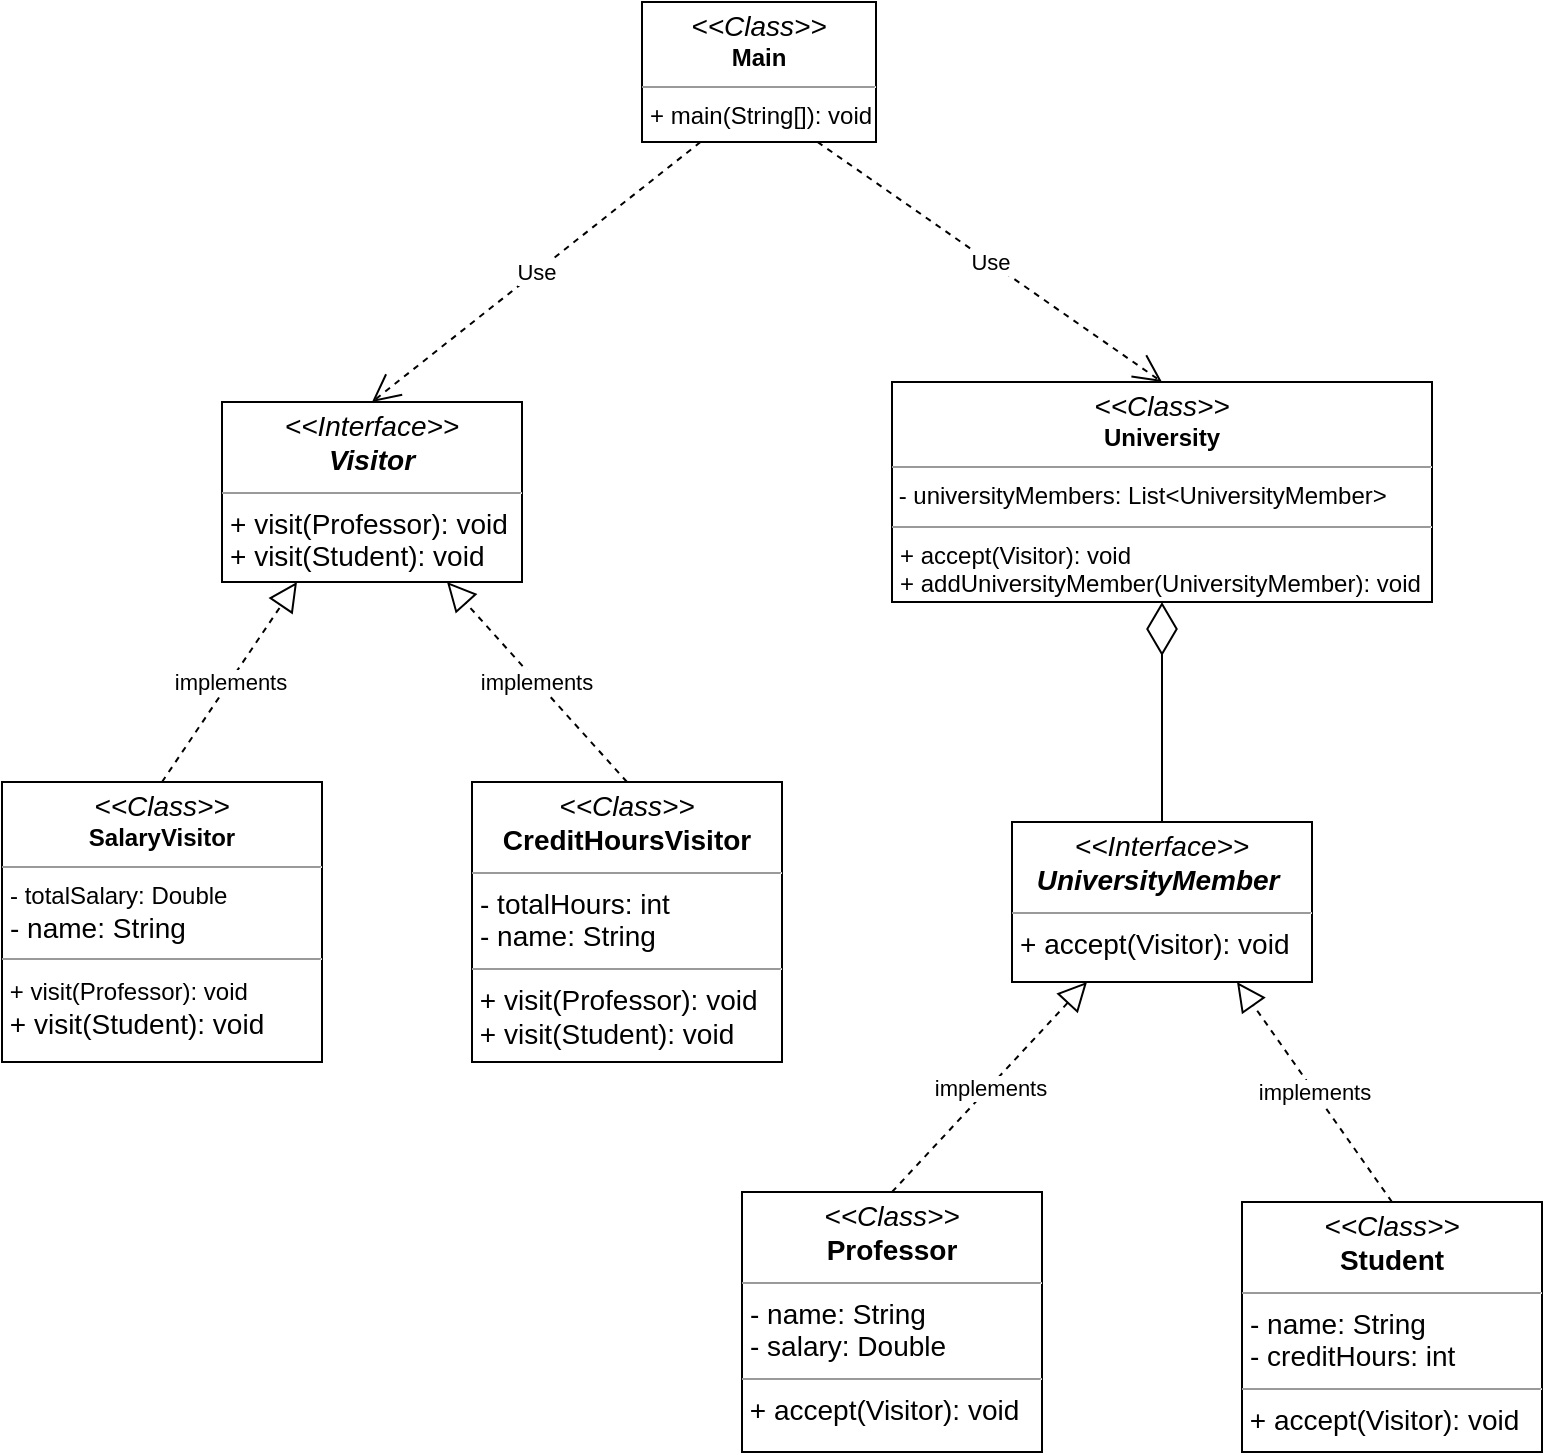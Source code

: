 <mxfile version="22.1.22" type="embed">
  <diagram name="Page-1" id="c4acf3e9-155e-7222-9cf6-157b1a14988f">
    <mxGraphModel dx="978" dy="651" grid="1" gridSize="10" guides="1" tooltips="1" connect="1" arrows="1" fold="1" page="1" pageScale="1" pageWidth="850" pageHeight="1100" background="none" math="0" shadow="0">
      <root>
        <mxCell id="0" />
        <mxCell id="1" parent="0" />
        <mxCell id="61" value="&lt;p style=&quot;margin: 4px 0px 0px; text-align: center; font-size: 14px;&quot;&gt;&lt;font style=&quot;font-size: 14px;&quot;&gt;&lt;i style=&quot;&quot;&gt;&amp;lt;&amp;lt;Interface&amp;gt;&amp;gt;&lt;/i&gt;&lt;/font&gt;&lt;/p&gt;&lt;div style=&quot;text-align: center; font-size: 14px;&quot;&gt;&lt;font style=&quot;font-size: 14px;&quot;&gt;&lt;b&gt;&lt;i&gt;Visitor&lt;/i&gt;&lt;/b&gt;&lt;br&gt;&lt;/font&gt;&lt;/div&gt;&lt;hr style=&quot;font-size: 14px;&quot; size=&quot;1&quot;&gt;&lt;p style=&quot;margin: 0px 0px 0px 4px; font-size: 14px;&quot;&gt;&lt;font style=&quot;font-size: 14px;&quot;&gt;+ visit(Professor): void&lt;/font&gt;&lt;/p&gt;&lt;p style=&quot;margin: 0px 0px 0px 4px; font-size: 14px;&quot;&gt;&lt;font style=&quot;font-size: 14px;&quot;&gt;+ visit(Student): void&lt;/font&gt;&lt;/p&gt;" style="verticalAlign=top;align=left;overflow=fill;fontSize=12;fontFamily=Helvetica;html=1;rounded=0;shadow=0;comic=0;labelBackgroundColor=none;strokeWidth=1" parent="1" vertex="1">
          <mxGeometry x="150" y="310" width="150" height="90" as="geometry" />
        </mxCell>
        <mxCell id="66" value="implements" style="endArrow=block;dashed=1;endFill=0;endSize=12;html=1;rounded=0;exitX=0.5;exitY=0;exitDx=0;exitDy=0;entryX=0.25;entryY=1;entryDx=0;entryDy=0;" parent="1" source="82" target="61" edge="1">
          <mxGeometry width="160" relative="1" as="geometry">
            <mxPoint x="110" y="500.0" as="sourcePoint" />
            <mxPoint x="373" y="140" as="targetPoint" />
          </mxGeometry>
        </mxCell>
        <mxCell id="71" value="&lt;p style=&quot;margin: 4px 0px 0px; text-align: center; font-size: 14px;&quot;&gt;&lt;font style=&quot;font-size: 14px;&quot;&gt;&lt;i style=&quot;&quot;&gt;&amp;lt;&amp;lt;Class&amp;gt;&amp;gt;&lt;/i&gt;&lt;/font&gt;&lt;/p&gt;&lt;div style=&quot;text-align: center;&quot;&gt;&lt;b&gt;Main&lt;/b&gt;&lt;/div&gt;&lt;hr style=&quot;font-size: 14px;&quot; size=&quot;1&quot;&gt;&lt;p style=&quot;margin: 0px 0px 0px 4px;&quot;&gt;+ main(String[]): void&lt;br&gt;&lt;/p&gt;" style="verticalAlign=top;align=left;overflow=fill;fontSize=12;fontFamily=Helvetica;html=1;rounded=0;shadow=0;comic=0;labelBackgroundColor=none;strokeWidth=1" parent="1" vertex="1">
          <mxGeometry x="360" y="110" width="117" height="70" as="geometry" />
        </mxCell>
        <mxCell id="72" value="implements" style="endArrow=block;dashed=1;endFill=0;endSize=12;html=1;rounded=0;exitX=0.5;exitY=0;exitDx=0;exitDy=0;entryX=0.75;entryY=1;entryDx=0;entryDy=0;" parent="1" source="83" target="61" edge="1">
          <mxGeometry width="160" relative="1" as="geometry">
            <mxPoint x="342.5" y="500.0" as="sourcePoint" />
            <mxPoint x="405" y="350" as="targetPoint" />
          </mxGeometry>
        </mxCell>
        <mxCell id="74" value="&lt;p style=&quot;margin: 4px 0px 0px; text-align: center; font-size: 14px;&quot;&gt;&lt;font style=&quot;font-size: 14px;&quot;&gt;&lt;i style=&quot;&quot;&gt;&amp;lt;&amp;lt;Interface&amp;gt;&amp;gt;&lt;/i&gt;&lt;/font&gt;&lt;/p&gt;&lt;div style=&quot;text-align: center; font-size: 14px;&quot;&gt;&lt;font style=&quot;font-size: 14px;&quot;&gt;&lt;b&gt;&lt;i&gt;UniversityMember&lt;/i&gt;&lt;/b&gt;&lt;b style=&quot;background-color: initial;&quot;&gt;&lt;i&gt;&amp;nbsp;&lt;/i&gt;&lt;/b&gt;&lt;/font&gt;&lt;/div&gt;&lt;hr style=&quot;font-size: 14px;&quot; size=&quot;1&quot;&gt;&lt;p style=&quot;margin: 0px 0px 0px 4px; font-size: 14px;&quot;&gt;&lt;font style=&quot;font-size: 14px;&quot;&gt;+ accept(Visitor): void&lt;/font&gt;&lt;br&gt;&lt;/p&gt;" style="verticalAlign=top;align=left;overflow=fill;fontSize=12;fontFamily=Helvetica;html=1;rounded=0;shadow=0;comic=0;labelBackgroundColor=none;strokeWidth=1" vertex="1" parent="1">
          <mxGeometry x="545" y="520" width="150" height="80" as="geometry" />
        </mxCell>
        <mxCell id="76" value="implements" style="endArrow=block;dashed=1;endFill=0;endSize=12;html=1;rounded=0;exitX=0.5;exitY=0;exitDx=0;exitDy=0;entryX=0.25;entryY=1;entryDx=0;entryDy=0;" edge="1" parent="1" source="80" target="74">
          <mxGeometry width="160" relative="1" as="geometry">
            <mxPoint x="530" y="720" as="sourcePoint" />
            <mxPoint x="813" y="360" as="targetPoint" />
          </mxGeometry>
        </mxCell>
        <mxCell id="78" value="implements" style="endArrow=block;dashed=1;endFill=0;endSize=12;html=1;rounded=0;exitX=0.5;exitY=0;exitDx=0;exitDy=0;entryX=0.75;entryY=1;entryDx=0;entryDy=0;" edge="1" parent="1" source="81" target="74">
          <mxGeometry width="160" relative="1" as="geometry">
            <mxPoint x="757.5" y="730" as="sourcePoint" />
            <mxPoint x="845" y="570" as="targetPoint" />
          </mxGeometry>
        </mxCell>
        <mxCell id="79" value="&lt;p style=&quot;margin: 4px 0px 0px; text-align: center; font-size: 14px;&quot;&gt;&lt;font style=&quot;font-size: 14px;&quot;&gt;&lt;i style=&quot;&quot;&gt;&amp;lt;&amp;lt;Class&amp;gt;&amp;gt;&lt;/i&gt;&lt;/font&gt;&lt;/p&gt;&lt;div style=&quot;text-align: center;&quot;&gt;&lt;b&gt;University&lt;/b&gt;&lt;br&gt;&lt;/div&gt;&lt;hr style=&quot;font-size: 14px;&quot; size=&quot;1&quot;&gt;&lt;p style=&quot;margin: 0px 0px 0px 4px; font-size: 14px;&quot;&gt;&lt;/p&gt;&amp;nbsp;- universityMembers: List&amp;lt;UniversityMember&amp;gt;&lt;hr style=&quot;font-size: 14px;&quot; size=&quot;1&quot;&gt;&lt;p style=&quot;margin: 0px 0px 0px 4px;&quot;&gt;+ accept(Visitor): void&lt;/p&gt;&lt;p style=&quot;margin: 0px 0px 0px 4px;&quot;&gt;+ addUniversityMember(UniversityMember): void&lt;/p&gt;" style="verticalAlign=top;align=left;overflow=fill;fontSize=12;fontFamily=Helvetica;html=1;rounded=0;shadow=0;comic=0;labelBackgroundColor=none;strokeWidth=1" vertex="1" parent="1">
          <mxGeometry x="485" y="300" width="270" height="110" as="geometry" />
        </mxCell>
        <mxCell id="80" value="&lt;p style=&quot;margin: 4px 0px 0px; text-align: center; font-size: 14px;&quot;&gt;&lt;font style=&quot;font-size: 14px;&quot;&gt;&lt;i style=&quot;&quot;&gt;&amp;lt;&amp;lt;Class&amp;gt;&amp;gt;&lt;/i&gt;&lt;/font&gt;&lt;/p&gt;&lt;div style=&quot;text-align: center; font-size: 14px;&quot;&gt;&lt;b&gt;&lt;font style=&quot;font-size: 14px;&quot;&gt;Professor&lt;/font&gt;&lt;/b&gt;&lt;/div&gt;&lt;hr style=&quot;font-size: 14px;&quot; size=&quot;1&quot;&gt;&lt;p style=&quot;margin: 0px 0px 0px 4px; font-size: 14px;&quot;&gt;&lt;font style=&quot;font-size: 14px;&quot;&gt;- name: String&lt;/font&gt;&lt;/p&gt;&lt;p style=&quot;margin: 0px 0px 0px 4px; font-size: 14px;&quot;&gt;&lt;font style=&quot;font-size: 14px;&quot;&gt;- salary: Double&lt;/font&gt;&lt;/p&gt;&lt;hr style=&quot;font-size: 14px;&quot; size=&quot;1&quot;&gt;&lt;p style=&quot;margin: 0px 0px 0px 4px; font-size: 14px;&quot;&gt;&lt;/p&gt;&lt;font style=&quot;font-size: 14px;&quot;&gt;&amp;nbsp;+ accept(Visitor): void&lt;/font&gt;" style="verticalAlign=top;align=left;overflow=fill;fontSize=12;fontFamily=Helvetica;html=1;rounded=0;shadow=0;comic=0;labelBackgroundColor=none;strokeWidth=1" vertex="1" parent="1">
          <mxGeometry x="410" y="705" width="150" height="130" as="geometry" />
        </mxCell>
        <mxCell id="81" value="&lt;p style=&quot;margin: 4px 0px 0px; text-align: center; font-size: 14px;&quot;&gt;&lt;font style=&quot;font-size: 14px;&quot;&gt;&lt;i style=&quot;&quot;&gt;&amp;lt;&amp;lt;Class&amp;gt;&amp;gt;&lt;/i&gt;&lt;/font&gt;&lt;/p&gt;&lt;div style=&quot;text-align: center; font-size: 14px;&quot;&gt;&lt;font style=&quot;font-size: 14px;&quot;&gt;&lt;b&gt;Student&lt;/b&gt;&lt;br&gt;&lt;/font&gt;&lt;/div&gt;&lt;hr style=&quot;font-size: 14px;&quot; size=&quot;1&quot;&gt;&lt;p style=&quot;margin: 0px 0px 0px 4px; font-size: 14px;&quot;&gt;&lt;font style=&quot;font-size: 14px;&quot;&gt;- name: String&lt;/font&gt;&lt;/p&gt;&lt;p style=&quot;margin: 0px 0px 0px 4px; font-size: 14px;&quot;&gt;&lt;font style=&quot;font-size: 14px;&quot;&gt;- creditHours: int&lt;/font&gt;&lt;/p&gt;&lt;hr style=&quot;font-size: 14px;&quot; size=&quot;1&quot;&gt;&lt;p style=&quot;margin: 0px 0px 0px 4px; font-size: 14px;&quot;&gt;&lt;/p&gt;&lt;font style=&quot;font-size: 14px;&quot;&gt;&amp;nbsp;+ accept(Visitor): void&lt;/font&gt;" style="verticalAlign=top;align=left;overflow=fill;fontSize=12;fontFamily=Helvetica;html=1;rounded=0;shadow=0;comic=0;labelBackgroundColor=none;strokeWidth=1" vertex="1" parent="1">
          <mxGeometry x="660" y="710" width="150" height="125" as="geometry" />
        </mxCell>
        <mxCell id="82" value="&lt;p style=&quot;margin: 4px 0px 0px; text-align: center; font-size: 14px;&quot;&gt;&lt;font style=&quot;font-size: 14px;&quot;&gt;&lt;i style=&quot;&quot;&gt;&amp;lt;&amp;lt;Class&amp;gt;&amp;gt;&lt;/i&gt;&lt;/font&gt;&lt;/p&gt;&lt;div style=&quot;text-align: center;&quot;&gt;&lt;b&gt;SalaryVisitor&lt;/b&gt;&lt;br&gt;&lt;/div&gt;&lt;hr style=&quot;font-size: 14px;&quot; size=&quot;1&quot;&gt;&lt;p style=&quot;margin: 0px 0px 0px 4px;&quot;&gt;- totalSalary: Double&lt;/p&gt;&lt;p style=&quot;margin: 0px 0px 0px 4px;&quot;&gt;&lt;span style=&quot;font-size: 14px;&quot;&gt;- name: String&lt;/span&gt;&lt;/p&gt;&lt;hr style=&quot;font-size: 14px;&quot; size=&quot;1&quot;&gt;&lt;p style=&quot;margin: 0px 0px 0px 4px; font-size: 14px;&quot;&gt;&lt;/p&gt;&lt;font style=&quot;font-size: 14px;&quot;&gt;&amp;nbsp;&lt;/font&gt;+ visit(Professor): void&lt;div&gt;&lt;span style=&quot;font-size: 14px;&quot;&gt;&amp;nbsp;+ visit(Student): void&lt;/span&gt;&lt;/div&gt;" style="verticalAlign=top;align=left;overflow=fill;fontSize=12;fontFamily=Helvetica;html=1;rounded=0;shadow=0;comic=0;labelBackgroundColor=none;strokeWidth=1" vertex="1" parent="1">
          <mxGeometry x="40" y="500" width="160" height="140" as="geometry" />
        </mxCell>
        <mxCell id="83" value="&lt;p style=&quot;margin: 4px 0px 0px; text-align: center; font-size: 14px;&quot;&gt;&lt;font style=&quot;font-size: 14px;&quot;&gt;&lt;i style=&quot;&quot;&gt;&amp;lt;&amp;lt;Class&amp;gt;&amp;gt;&lt;/i&gt;&lt;/font&gt;&lt;/p&gt;&lt;div style=&quot;text-align: center; font-size: 14px;&quot;&gt;&lt;font style=&quot;font-size: 14px;&quot;&gt;&lt;b&gt;CreditHoursVisitor&lt;/b&gt;&lt;br&gt;&lt;/font&gt;&lt;/div&gt;&lt;hr style=&quot;font-size: 14px;&quot; size=&quot;1&quot;&gt;&lt;p style=&quot;margin: 0px 0px 0px 4px; font-size: 14px;&quot;&gt;&lt;font style=&quot;font-size: 14px;&quot;&gt;- totalHours: int&lt;/font&gt;&lt;/p&gt;&lt;p style=&quot;margin: 0px 0px 0px 4px; font-size: 14px;&quot;&gt;&lt;font style=&quot;font-size: 14px;&quot;&gt;- name: String&lt;/font&gt;&lt;/p&gt;&lt;hr style=&quot;font-size: 14px;&quot; size=&quot;1&quot;&gt;&lt;p style=&quot;margin: 0px 0px 0px 4px; font-size: 14px;&quot;&gt;&lt;/p&gt;&lt;font style=&quot;font-size: 14px;&quot;&gt;&lt;font style=&quot;font-size: 14px;&quot;&gt;&amp;nbsp;&lt;/font&gt;+ visit(Professor): void&lt;/font&gt;&lt;div style=&quot;font-size: 14px;&quot;&gt;&lt;font style=&quot;font-size: 14px;&quot;&gt;&amp;nbsp;+ visit(Student): void&lt;/font&gt;&lt;/div&gt;" style="verticalAlign=top;align=left;overflow=fill;fontSize=12;fontFamily=Helvetica;html=1;rounded=0;shadow=0;comic=0;labelBackgroundColor=none;strokeWidth=1" vertex="1" parent="1">
          <mxGeometry x="275" y="500" width="155" height="140" as="geometry" />
        </mxCell>
        <mxCell id="84" value="" style="endArrow=diamondThin;endFill=0;endSize=24;html=1;rounded=0;entryX=0.5;entryY=1;entryDx=0;entryDy=0;exitX=0.5;exitY=0;exitDx=0;exitDy=0;" edge="1" parent="1" source="74" target="79">
          <mxGeometry width="160" relative="1" as="geometry">
            <mxPoint x="350" y="390" as="sourcePoint" />
            <mxPoint x="510" y="390" as="targetPoint" />
          </mxGeometry>
        </mxCell>
        <mxCell id="85" value="Use" style="endArrow=open;endSize=12;dashed=1;html=1;rounded=0;exitX=0.25;exitY=1;exitDx=0;exitDy=0;entryX=0.5;entryY=0;entryDx=0;entryDy=0;" edge="1" parent="1" source="71" target="61">
          <mxGeometry width="160" relative="1" as="geometry">
            <mxPoint x="350" y="330" as="sourcePoint" />
            <mxPoint x="510" y="330" as="targetPoint" />
          </mxGeometry>
        </mxCell>
        <mxCell id="86" value="Use" style="endArrow=open;endSize=12;dashed=1;html=1;rounded=0;exitX=0.75;exitY=1;exitDx=0;exitDy=0;entryX=0.5;entryY=0;entryDx=0;entryDy=0;" edge="1" parent="1" source="71" target="79">
          <mxGeometry width="160" relative="1" as="geometry">
            <mxPoint x="399" y="190" as="sourcePoint" />
            <mxPoint x="235" y="320" as="targetPoint" />
          </mxGeometry>
        </mxCell>
      </root>
    </mxGraphModel>
  </diagram>
</mxfile>
